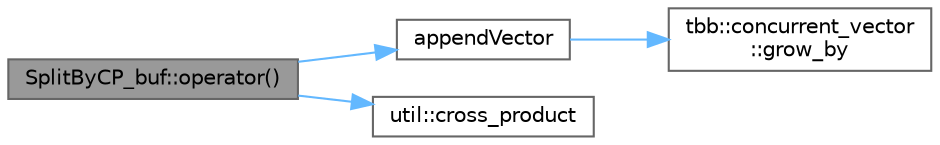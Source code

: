 digraph "SplitByCP_buf::operator()"
{
 // LATEX_PDF_SIZE
  bgcolor="transparent";
  edge [fontname=Helvetica,fontsize=10,labelfontname=Helvetica,labelfontsize=10];
  node [fontname=Helvetica,fontsize=10,shape=box,height=0.2,width=0.4];
  rankdir="LR";
  Node1 [id="Node000001",label="SplitByCP_buf::operator()",height=0.2,width=0.4,color="gray40", fillcolor="grey60", style="filled", fontcolor="black",tooltip=" "];
  Node1 -> Node2 [id="edge4_Node000001_Node000002",color="steelblue1",style="solid",tooltip=" "];
  Node2 [id="Node000002",label="appendVector",height=0.2,width=0.4,color="grey40", fillcolor="white", style="filled",URL="$convex__hull__sample_8cpp.html#a1c55caa6bda62f1eef95db357bee97b0",tooltip=" "];
  Node2 -> Node3 [id="edge5_Node000002_Node000003",color="steelblue1",style="solid",tooltip=" "];
  Node3 [id="Node000003",label="tbb::concurrent_vector\l::grow_by",height=0.2,width=0.4,color="grey40", fillcolor="white", style="filled",URL="$classtbb_1_1concurrent__vector.html#af0b44ba95fafde1b92148a2ef4a5568d",tooltip="Grow by \"delta\" elements."];
  Node1 -> Node4 [id="edge6_Node000001_Node000004",color="steelblue1",style="solid",tooltip=" "];
  Node4 [id="Node000004",label="util::cross_product",height=0.2,width=0.4,color="grey40", fillcolor="white", style="filled",URL="$namespaceutil.html#a2f52ccd4c3aa5bf1e364deaf2f9a0735",tooltip=" "];
}

